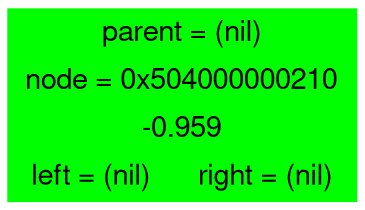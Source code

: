 digraph
{
	fontname = "Helvetica,Arial,sans-serif";
	node [fontname = "Helvetica,Arial,sans-serif"];
	graph [rankdir = "TB"];
	ranksep = 1.5;

	"node0x504000000210"
	[
		label = "{ <parent> parent = (nil) |
 node = 0x504000000210 | <f0> -0.959 |{ <f1> left = (nil) | <f2> right = (nil) } }"
		shape = "record"
		style = "filled"
		fillcolor = "green"
		color = "green"
	];

}